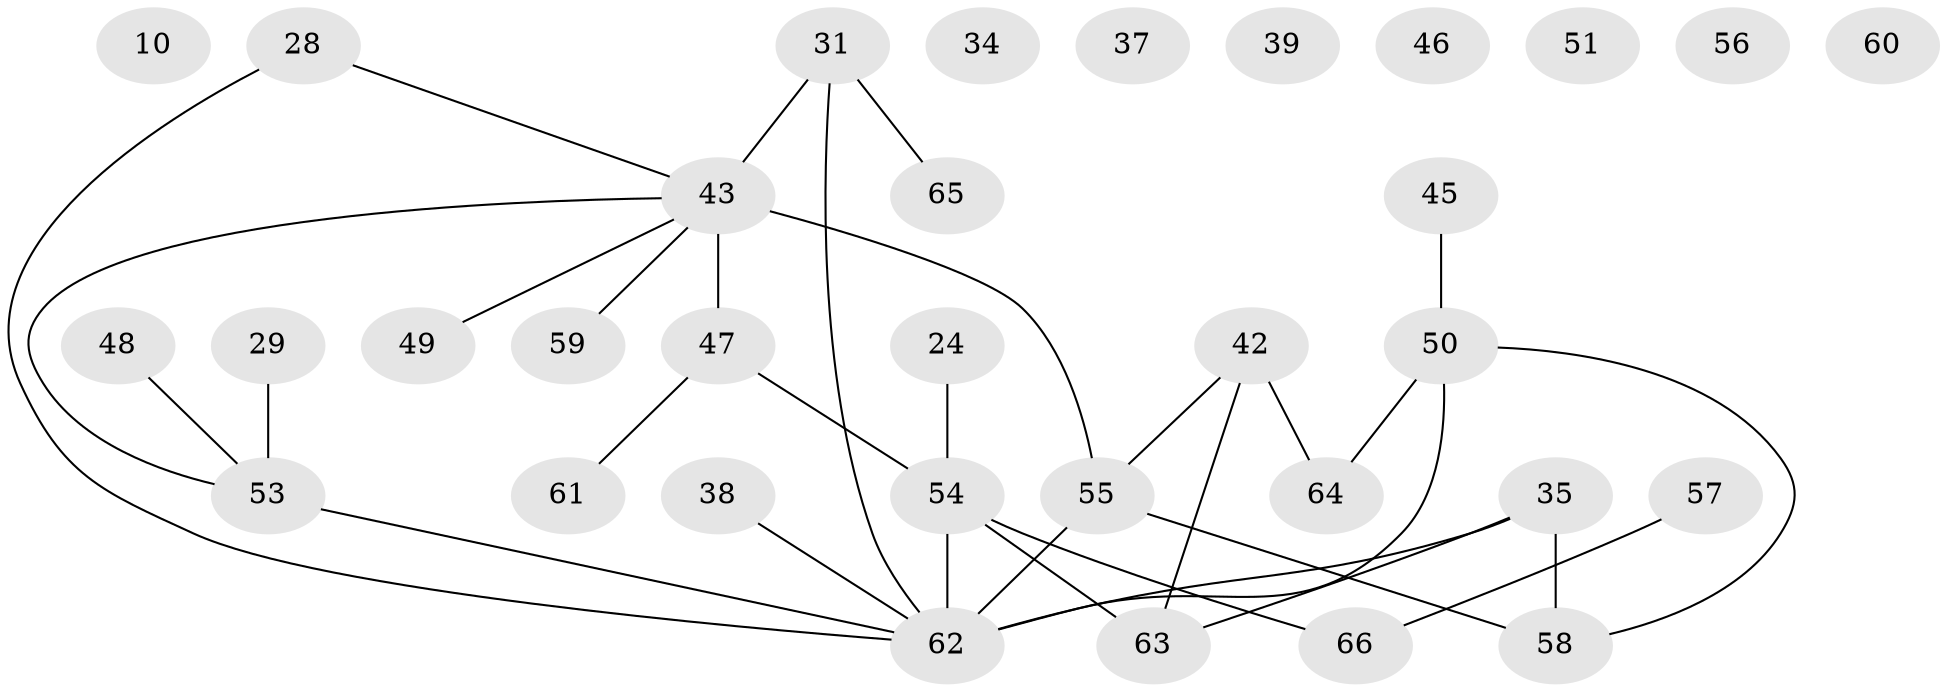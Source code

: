 // original degree distribution, {2: 0.22727272727272727, 4: 0.10606060606060606, 1: 0.19696969696969696, 5: 0.09090909090909091, 3: 0.21212121212121213, 6: 0.030303030303030304, 0: 0.12121212121212122, 7: 0.015151515151515152}
// Generated by graph-tools (version 1.1) at 2025/39/03/09/25 04:39:25]
// undirected, 33 vertices, 33 edges
graph export_dot {
graph [start="1"]
  node [color=gray90,style=filled];
  10;
  24;
  28;
  29;
  31 [super="+12+26"];
  34;
  35 [super="+11"];
  37;
  38;
  39;
  42 [super="+16+19"];
  43 [super="+20+40"];
  45;
  46;
  47 [super="+27"];
  48;
  49 [super="+1"];
  50 [super="+23"];
  51;
  53 [super="+52"];
  54 [super="+5"];
  55 [super="+32"];
  56;
  57;
  58 [super="+41"];
  59 [super="+25"];
  60;
  61;
  62 [super="+17+44"];
  63 [super="+33"];
  64 [super="+8"];
  65 [super="+14"];
  66;
  24 -- 54;
  28 -- 43;
  28 -- 62;
  29 -- 53;
  31 -- 62 [weight=3];
  31 -- 43;
  31 -- 65;
  35 -- 62 [weight=3];
  35 -- 63 [weight=2];
  35 -- 58;
  38 -- 62;
  42 -- 63;
  42 -- 64 [weight=2];
  42 -- 55;
  43 -- 55 [weight=3];
  43 -- 47;
  43 -- 53;
  43 -- 49;
  43 -- 59;
  45 -- 50;
  47 -- 61;
  47 -- 54;
  48 -- 53;
  50 -- 64;
  50 -- 58;
  50 -- 62;
  53 -- 62 [weight=2];
  54 -- 63 [weight=3];
  54 -- 66;
  54 -- 62 [weight=4];
  55 -- 62 [weight=2];
  55 -- 58;
  57 -- 66;
}
